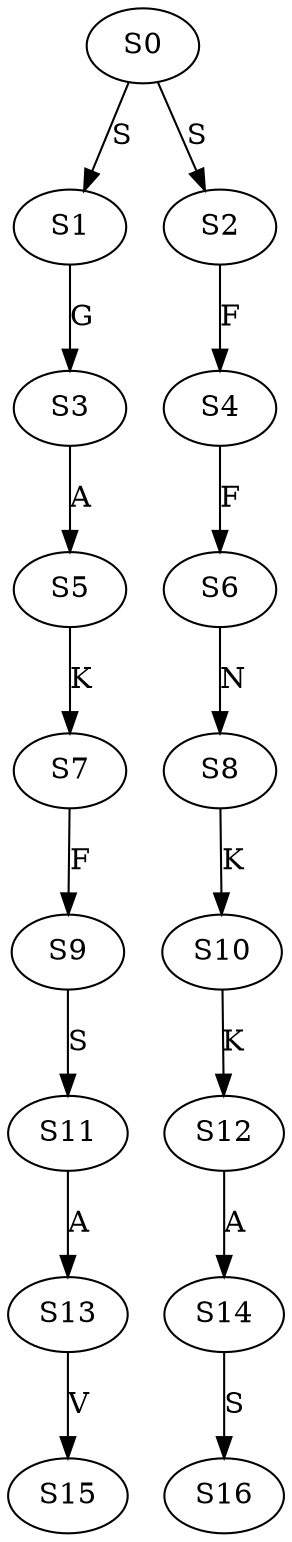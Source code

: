 strict digraph  {
	S0 -> S1 [ label = S ];
	S0 -> S2 [ label = S ];
	S1 -> S3 [ label = G ];
	S2 -> S4 [ label = F ];
	S3 -> S5 [ label = A ];
	S4 -> S6 [ label = F ];
	S5 -> S7 [ label = K ];
	S6 -> S8 [ label = N ];
	S7 -> S9 [ label = F ];
	S8 -> S10 [ label = K ];
	S9 -> S11 [ label = S ];
	S10 -> S12 [ label = K ];
	S11 -> S13 [ label = A ];
	S12 -> S14 [ label = A ];
	S13 -> S15 [ label = V ];
	S14 -> S16 [ label = S ];
}
